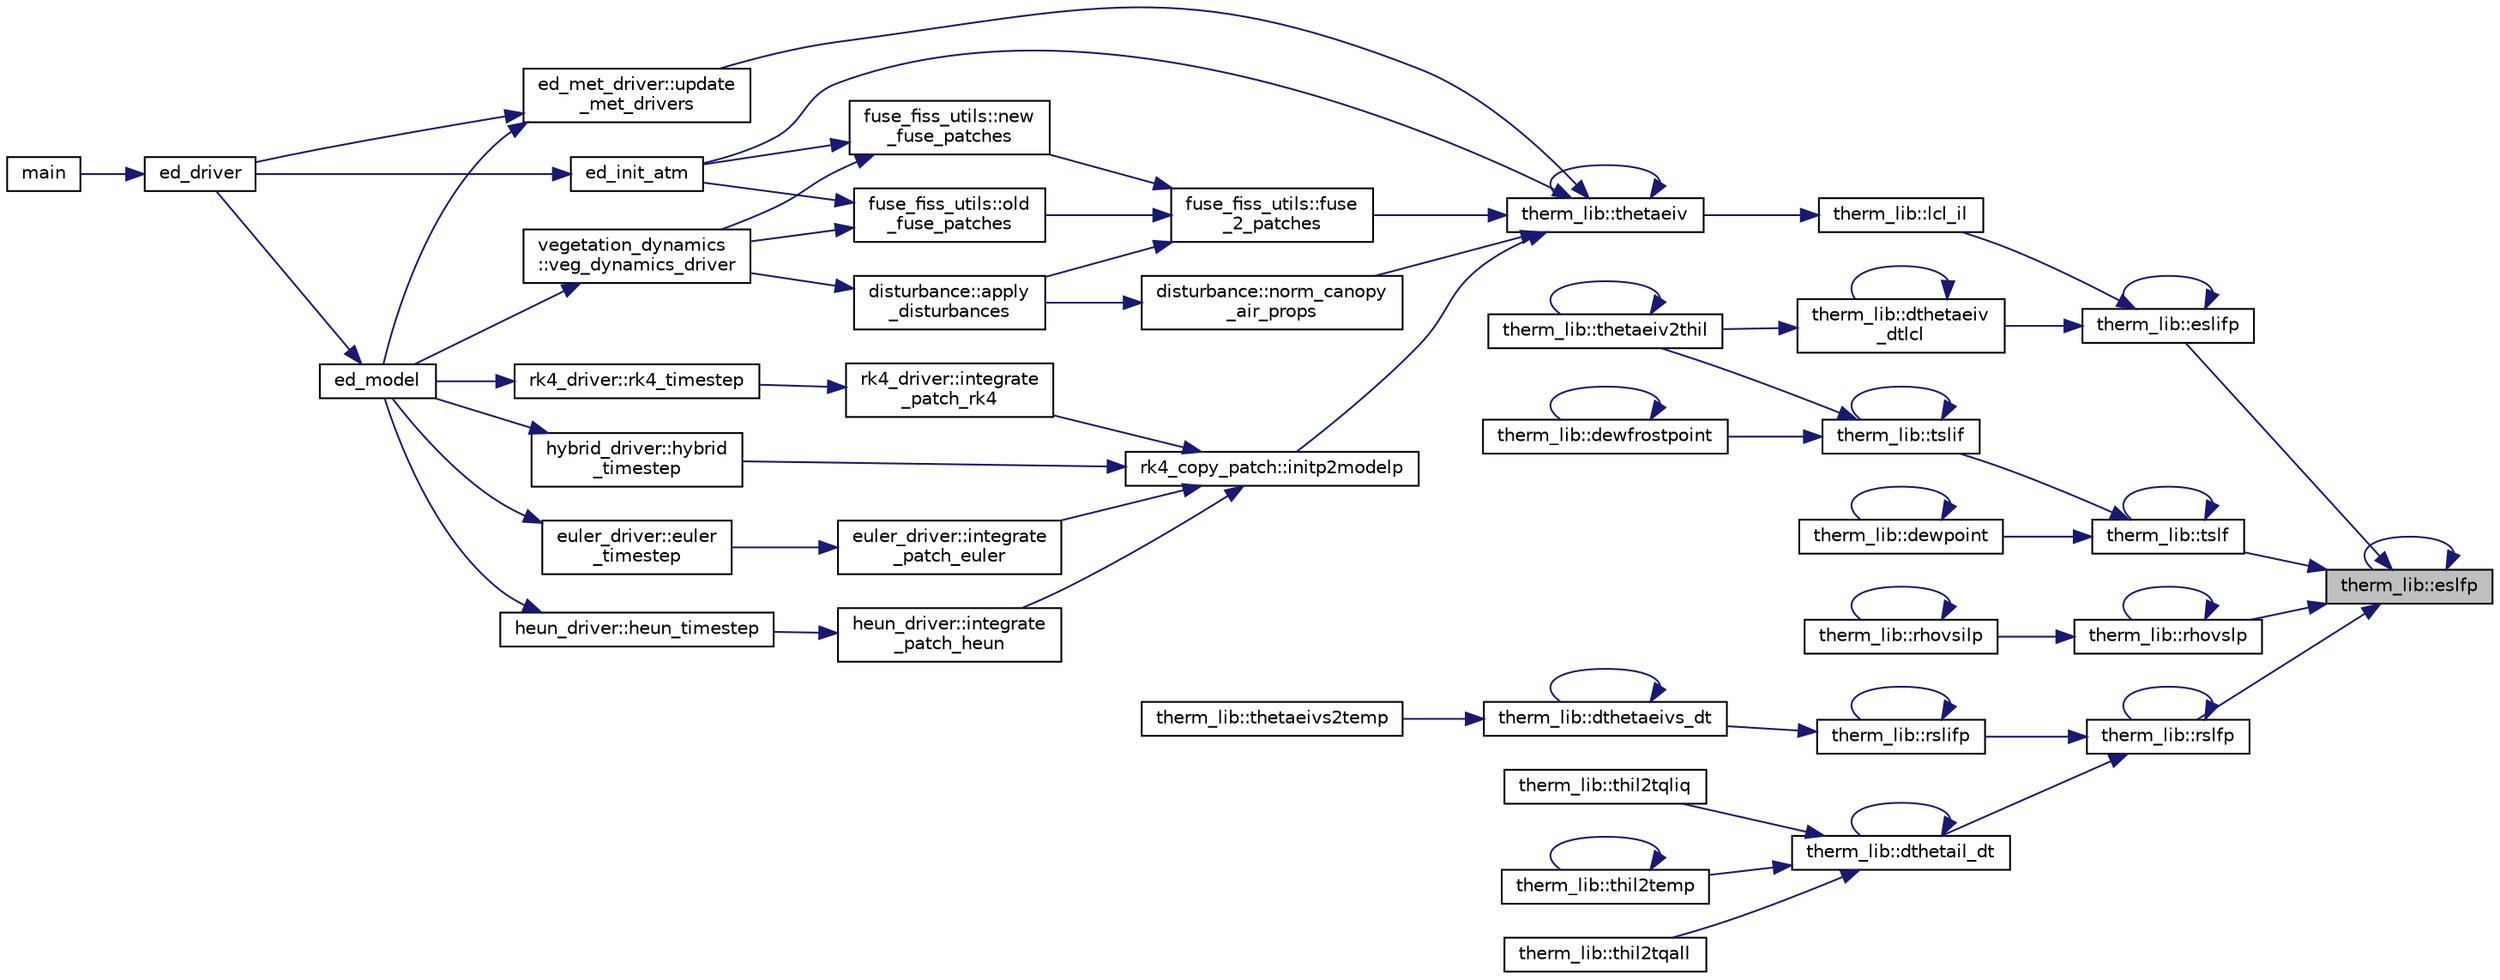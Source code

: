digraph "therm_lib::eslfp"
{
 // LATEX_PDF_SIZE
  edge [fontname="Helvetica",fontsize="10",labelfontname="Helvetica",labelfontsize="10"];
  node [fontname="Helvetica",fontsize="10",shape=record];
  rankdir="RL";
  Node1 [label="therm_lib::eslfp",height=0.2,width=0.4,color="black", fillcolor="grey75", style="filled", fontcolor="black",tooltip=" "];
  Node1 -> Node1 [dir="back",color="midnightblue",fontsize="10",style="solid"];
  Node1 -> Node2 [dir="back",color="midnightblue",fontsize="10",style="solid"];
  Node2 [label="therm_lib::eslifp",height=0.2,width=0.4,color="black", fillcolor="white", style="filled",URL="$namespacetherm__lib.html#ac882ac1ca8840594af71761fc7c42306",tooltip=" "];
  Node2 -> Node3 [dir="back",color="midnightblue",fontsize="10",style="solid"];
  Node3 [label="therm_lib::dthetaeiv\l_dtlcl",height=0.2,width=0.4,color="black", fillcolor="white", style="filled",URL="$namespacetherm__lib.html#a46f478124e2b8b34a4f64e13df4a9713",tooltip=" "];
  Node3 -> Node3 [dir="back",color="midnightblue",fontsize="10",style="solid"];
  Node3 -> Node4 [dir="back",color="midnightblue",fontsize="10",style="solid"];
  Node4 [label="therm_lib::thetaeiv2thil",height=0.2,width=0.4,color="black", fillcolor="white", style="filled",URL="$namespacetherm__lib.html#a567e8e6a001cab2a0991a88f7b7fc28f",tooltip=" "];
  Node4 -> Node4 [dir="back",color="midnightblue",fontsize="10",style="solid"];
  Node2 -> Node2 [dir="back",color="midnightblue",fontsize="10",style="solid"];
  Node2 -> Node5 [dir="back",color="midnightblue",fontsize="10",style="solid"];
  Node5 [label="therm_lib::lcl_il",height=0.2,width=0.4,color="black", fillcolor="white", style="filled",URL="$namespacetherm__lib.html#a0b1c333335dfb4af1c56bc56a0e45440",tooltip=" "];
  Node5 -> Node6 [dir="back",color="midnightblue",fontsize="10",style="solid"];
  Node6 [label="therm_lib::thetaeiv",height=0.2,width=0.4,color="black", fillcolor="white", style="filled",URL="$namespacetherm__lib.html#a2523d158beee975faaed4552724aae65",tooltip=" "];
  Node6 -> Node7 [dir="back",color="midnightblue",fontsize="10",style="solid"];
  Node7 [label="ed_init_atm",height=0.2,width=0.4,color="black", fillcolor="white", style="filled",URL="$ed__init__atm_8_f90.html#a67ae59514caf7fea8936bca72628f5ca",tooltip=" "];
  Node7 -> Node8 [dir="back",color="midnightblue",fontsize="10",style="solid"];
  Node8 [label="ed_driver",height=0.2,width=0.4,color="black", fillcolor="white", style="filled",URL="$ed__driver_8_f90.html#a5706bd8bee60960fe8166de1870e47da",tooltip=" "];
  Node8 -> Node9 [dir="back",color="midnightblue",fontsize="10",style="solid"];
  Node9 [label="main",height=0.2,width=0.4,color="black", fillcolor="white", style="filled",URL="$edmain_8_f90.html#a8ec2266d83cd6c0b762cbcbc92c0af3d",tooltip=" "];
  Node6 -> Node10 [dir="back",color="midnightblue",fontsize="10",style="solid"];
  Node10 [label="fuse_fiss_utils::fuse\l_2_patches",height=0.2,width=0.4,color="black", fillcolor="white", style="filled",URL="$namespacefuse__fiss__utils.html#a9d06bb3b18a9c6bf45b3cc30b01cb4be",tooltip="This subroutine will merge two patches into 1."];
  Node10 -> Node11 [dir="back",color="midnightblue",fontsize="10",style="solid"];
  Node11 [label="disturbance::apply\l_disturbances",height=0.2,width=0.4,color="black", fillcolor="white", style="filled",URL="$namespacedisturbance.html#a033dedd1b8c920bd36b6fd04911c4e94",tooltip=" "];
  Node11 -> Node12 [dir="back",color="midnightblue",fontsize="10",style="solid"];
  Node12 [label="vegetation_dynamics\l::veg_dynamics_driver",height=0.2,width=0.4,color="black", fillcolor="white", style="filled",URL="$namespacevegetation__dynamics.html#ac0aac7ba29275bab000373bd850a36e6",tooltip=" "];
  Node12 -> Node13 [dir="back",color="midnightblue",fontsize="10",style="solid"];
  Node13 [label="ed_model",height=0.2,width=0.4,color="black", fillcolor="white", style="filled",URL="$ed__model_8_f90.html#a9804b9ca3fcb1b4e17171d786d50c32c",tooltip="Begins, updates, and outputs results from ecosystem simulation."];
  Node13 -> Node8 [dir="back",color="midnightblue",fontsize="10",style="solid"];
  Node10 -> Node14 [dir="back",color="midnightblue",fontsize="10",style="solid"];
  Node14 [label="fuse_fiss_utils::new\l_fuse_patches",height=0.2,width=0.4,color="black", fillcolor="white", style="filled",URL="$namespacefuse__fiss__utils.html#ab15ffcdcb79ee2bcb69f5a9954ca14ea",tooltip=" "];
  Node14 -> Node7 [dir="back",color="midnightblue",fontsize="10",style="solid"];
  Node14 -> Node12 [dir="back",color="midnightblue",fontsize="10",style="solid"];
  Node10 -> Node15 [dir="back",color="midnightblue",fontsize="10",style="solid"];
  Node15 [label="fuse_fiss_utils::old\l_fuse_patches",height=0.2,width=0.4,color="black", fillcolor="white", style="filled",URL="$namespacefuse__fiss__utils.html#a6776a45b5a81e01186fbac86854c6741",tooltip="This subroutine will perform patch fusion based on some similarity criteria to determine whether they..."];
  Node15 -> Node7 [dir="back",color="midnightblue",fontsize="10",style="solid"];
  Node15 -> Node12 [dir="back",color="midnightblue",fontsize="10",style="solid"];
  Node6 -> Node16 [dir="back",color="midnightblue",fontsize="10",style="solid"];
  Node16 [label="rk4_copy_patch::initp2modelp",height=0.2,width=0.4,color="black", fillcolor="white", style="filled",URL="$namespacerk4__copy__patch.html#a5c62a7572c0981a019c41feb3d93fa80",tooltip=" "];
  Node16 -> Node17 [dir="back",color="midnightblue",fontsize="10",style="solid"];
  Node17 [label="hybrid_driver::hybrid\l_timestep",height=0.2,width=0.4,color="black", fillcolor="white", style="filled",URL="$namespacehybrid__driver.html#a579b44c8008742b4e1728108d2c7b0d3",tooltip=" "];
  Node17 -> Node13 [dir="back",color="midnightblue",fontsize="10",style="solid"];
  Node16 -> Node18 [dir="back",color="midnightblue",fontsize="10",style="solid"];
  Node18 [label="euler_driver::integrate\l_patch_euler",height=0.2,width=0.4,color="black", fillcolor="white", style="filled",URL="$namespaceeuler__driver.html#a22c3b83ca15e3a80e0c05371c83cedab",tooltip=" "];
  Node18 -> Node19 [dir="back",color="midnightblue",fontsize="10",style="solid"];
  Node19 [label="euler_driver::euler\l_timestep",height=0.2,width=0.4,color="black", fillcolor="white", style="filled",URL="$namespaceeuler__driver.html#a55664cda4554324c478d426edcc090ba",tooltip=" "];
  Node19 -> Node13 [dir="back",color="midnightblue",fontsize="10",style="solid"];
  Node16 -> Node20 [dir="back",color="midnightblue",fontsize="10",style="solid"];
  Node20 [label="heun_driver::integrate\l_patch_heun",height=0.2,width=0.4,color="black", fillcolor="white", style="filled",URL="$namespaceheun__driver.html#abb1bb84ab9ad1d5dc5aec57b996752f8",tooltip=" "];
  Node20 -> Node21 [dir="back",color="midnightblue",fontsize="10",style="solid"];
  Node21 [label="heun_driver::heun_timestep",height=0.2,width=0.4,color="black", fillcolor="white", style="filled",URL="$namespaceheun__driver.html#afef0343ba81822423a4a5ebfa053686a",tooltip=" "];
  Node21 -> Node13 [dir="back",color="midnightblue",fontsize="10",style="solid"];
  Node16 -> Node22 [dir="back",color="midnightblue",fontsize="10",style="solid"];
  Node22 [label="rk4_driver::integrate\l_patch_rk4",height=0.2,width=0.4,color="black", fillcolor="white", style="filled",URL="$namespacerk4__driver.html#a79d5c3b592f5f6ea9e9799a4f07e49a9",tooltip=" "];
  Node22 -> Node23 [dir="back",color="midnightblue",fontsize="10",style="solid"];
  Node23 [label="rk4_driver::rk4_timestep",height=0.2,width=0.4,color="black", fillcolor="white", style="filled",URL="$namespacerk4__driver.html#abf8bd20405c7ed6a7bab3bdb18d8de87",tooltip=" "];
  Node23 -> Node13 [dir="back",color="midnightblue",fontsize="10",style="solid"];
  Node6 -> Node24 [dir="back",color="midnightblue",fontsize="10",style="solid"];
  Node24 [label="disturbance::norm_canopy\l_air_props",height=0.2,width=0.4,color="black", fillcolor="white", style="filled",URL="$namespacedisturbance.html#a0f0f927fe7a75b128bea9a15d726d8cf",tooltip=" "];
  Node24 -> Node11 [dir="back",color="midnightblue",fontsize="10",style="solid"];
  Node6 -> Node6 [dir="back",color="midnightblue",fontsize="10",style="solid"];
  Node6 -> Node25 [dir="back",color="midnightblue",fontsize="10",style="solid"];
  Node25 [label="ed_met_driver::update\l_met_drivers",height=0.2,width=0.4,color="black", fillcolor="white", style="filled",URL="$namespaceed__met__driver.html#a5f35a6891b5eb05b93fef63398446519",tooltip=" "];
  Node25 -> Node8 [dir="back",color="midnightblue",fontsize="10",style="solid"];
  Node25 -> Node13 [dir="back",color="midnightblue",fontsize="10",style="solid"];
  Node1 -> Node26 [dir="back",color="midnightblue",fontsize="10",style="solid"];
  Node26 [label="therm_lib::rhovslp",height=0.2,width=0.4,color="black", fillcolor="white", style="filled",URL="$namespacetherm__lib.html#a47c1103775af2f781f2fabf678217375",tooltip=" "];
  Node26 -> Node27 [dir="back",color="midnightblue",fontsize="10",style="solid"];
  Node27 [label="therm_lib::rhovsilp",height=0.2,width=0.4,color="black", fillcolor="white", style="filled",URL="$namespacetherm__lib.html#a0d35dbf53cc9ae9c3f1b5a5d21126bd8",tooltip=" "];
  Node27 -> Node27 [dir="back",color="midnightblue",fontsize="10",style="solid"];
  Node26 -> Node26 [dir="back",color="midnightblue",fontsize="10",style="solid"];
  Node1 -> Node28 [dir="back",color="midnightblue",fontsize="10",style="solid"];
  Node28 [label="therm_lib::rslfp",height=0.2,width=0.4,color="black", fillcolor="white", style="filled",URL="$namespacetherm__lib.html#ae0635cd1cd9e80dafd1cb89243c41e02",tooltip=" "];
  Node28 -> Node29 [dir="back",color="midnightblue",fontsize="10",style="solid"];
  Node29 [label="therm_lib::dthetail_dt",height=0.2,width=0.4,color="black", fillcolor="white", style="filled",URL="$namespacetherm__lib.html#aece12bd6eb1571019dc09b9968d7e07e",tooltip=" "];
  Node29 -> Node29 [dir="back",color="midnightblue",fontsize="10",style="solid"];
  Node29 -> Node30 [dir="back",color="midnightblue",fontsize="10",style="solid"];
  Node30 [label="therm_lib::thil2temp",height=0.2,width=0.4,color="black", fillcolor="white", style="filled",URL="$namespacetherm__lib.html#ac1f38c4afbbc3cf5a540d4e87c8b22c8",tooltip=" "];
  Node30 -> Node30 [dir="back",color="midnightblue",fontsize="10",style="solid"];
  Node29 -> Node31 [dir="back",color="midnightblue",fontsize="10",style="solid"];
  Node31 [label="therm_lib::thil2tqall",height=0.2,width=0.4,color="black", fillcolor="white", style="filled",URL="$namespacetherm__lib.html#a8fda8004633d91addcf1c6004df3bd88",tooltip=" "];
  Node29 -> Node32 [dir="back",color="midnightblue",fontsize="10",style="solid"];
  Node32 [label="therm_lib::thil2tqliq",height=0.2,width=0.4,color="black", fillcolor="white", style="filled",URL="$namespacetherm__lib.html#a0285be7469fbc289302f23bd321fce36",tooltip=" "];
  Node28 -> Node28 [dir="back",color="midnightblue",fontsize="10",style="solid"];
  Node28 -> Node33 [dir="back",color="midnightblue",fontsize="10",style="solid"];
  Node33 [label="therm_lib::rslifp",height=0.2,width=0.4,color="black", fillcolor="white", style="filled",URL="$namespacetherm__lib.html#a3ba8735d59b87e78d614f76ed778b639",tooltip=" "];
  Node33 -> Node34 [dir="back",color="midnightblue",fontsize="10",style="solid"];
  Node34 [label="therm_lib::dthetaeivs_dt",height=0.2,width=0.4,color="black", fillcolor="white", style="filled",URL="$namespacetherm__lib.html#a2c2d9dff6ab1ea0e1385b7f94e322c26",tooltip=" "];
  Node34 -> Node34 [dir="back",color="midnightblue",fontsize="10",style="solid"];
  Node34 -> Node35 [dir="back",color="midnightblue",fontsize="10",style="solid"];
  Node35 [label="therm_lib::thetaeivs2temp",height=0.2,width=0.4,color="black", fillcolor="white", style="filled",URL="$namespacetherm__lib.html#a8067ee37cd0529f1940178817b175cbc",tooltip=" "];
  Node33 -> Node33 [dir="back",color="midnightblue",fontsize="10",style="solid"];
  Node1 -> Node36 [dir="back",color="midnightblue",fontsize="10",style="solid"];
  Node36 [label="therm_lib::tslf",height=0.2,width=0.4,color="black", fillcolor="white", style="filled",URL="$namespacetherm__lib.html#af4ba481a98f65fb3f1e2ff6fb30ace23",tooltip=" "];
  Node36 -> Node37 [dir="back",color="midnightblue",fontsize="10",style="solid"];
  Node37 [label="therm_lib::dewpoint",height=0.2,width=0.4,color="black", fillcolor="white", style="filled",URL="$namespacetherm__lib.html#a4a7268a45c9e0384a7711ec8b1d2b24e",tooltip=" "];
  Node37 -> Node37 [dir="back",color="midnightblue",fontsize="10",style="solid"];
  Node36 -> Node36 [dir="back",color="midnightblue",fontsize="10",style="solid"];
  Node36 -> Node38 [dir="back",color="midnightblue",fontsize="10",style="solid"];
  Node38 [label="therm_lib::tslif",height=0.2,width=0.4,color="black", fillcolor="white", style="filled",URL="$namespacetherm__lib.html#a7448671da269afe05b39189c581f790b",tooltip=" "];
  Node38 -> Node39 [dir="back",color="midnightblue",fontsize="10",style="solid"];
  Node39 [label="therm_lib::dewfrostpoint",height=0.2,width=0.4,color="black", fillcolor="white", style="filled",URL="$namespacetherm__lib.html#a0611d2fb3b39f0af58f3417bd88c43f0",tooltip=" "];
  Node39 -> Node39 [dir="back",color="midnightblue",fontsize="10",style="solid"];
  Node38 -> Node4 [dir="back",color="midnightblue",fontsize="10",style="solid"];
  Node38 -> Node38 [dir="back",color="midnightblue",fontsize="10",style="solid"];
}
